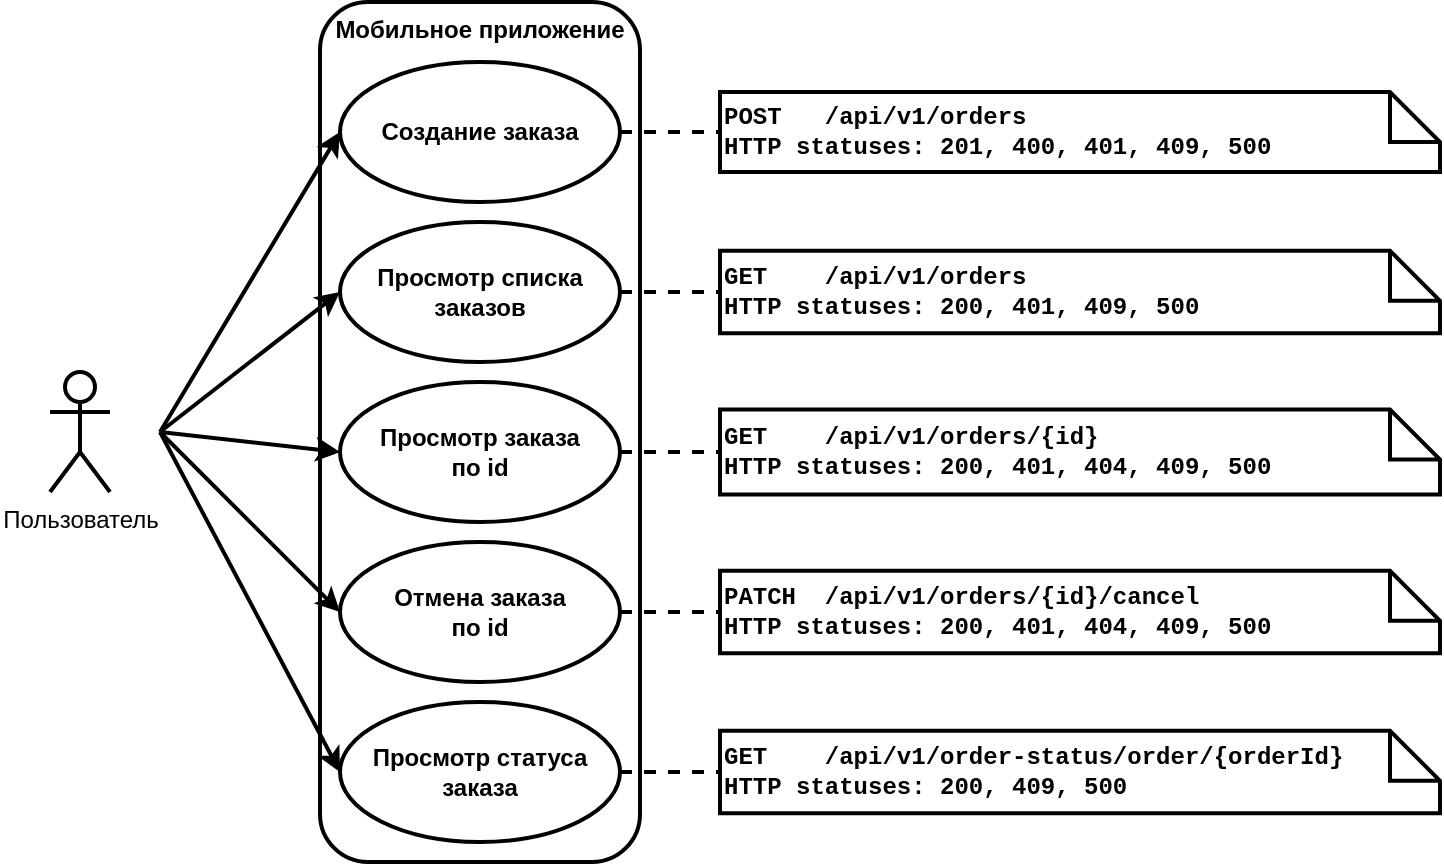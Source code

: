 <mxfile version="21.1.2" type="device">
  <diagram name="Page-1" id="Q4-CxTQ7Mwha1XIJfNH5">
    <mxGraphModel dx="1418" dy="828" grid="1" gridSize="10" guides="1" tooltips="1" connect="1" arrows="1" fold="1" page="1" pageScale="1" pageWidth="850" pageHeight="1100" math="0" shadow="0">
      <root>
        <mxCell id="0" />
        <mxCell id="1" parent="0" />
        <mxCell id="t9POVJm5YxXZwowacQ9W-9" value="&amp;nbsp;" style="html=1;whiteSpace=wrap;strokeColor=none;fillColor=none;strokeWidth=2;" parent="1" vertex="1">
          <mxGeometry x="40" y="195" width="80" height="120" as="geometry" />
        </mxCell>
        <mxCell id="t9POVJm5YxXZwowacQ9W-1" value="Пользователь" style="shape=umlActor;verticalLabelPosition=bottom;verticalAlign=top;html=1;strokeWidth=2;" parent="1" vertex="1">
          <mxGeometry x="65" y="225" width="30" height="60" as="geometry" />
        </mxCell>
        <mxCell id="t9POVJm5YxXZwowacQ9W-2" value="Мобильное приложение" style="html=1;whiteSpace=wrap;rounded=1;strokeWidth=2;fontStyle=1;verticalAlign=top;" parent="1" vertex="1">
          <mxGeometry x="200" y="40" width="160" height="430" as="geometry" />
        </mxCell>
        <mxCell id="t9POVJm5YxXZwowacQ9W-20" style="rounded=0;orthogonalLoop=1;jettySize=auto;html=1;exitX=1;exitY=0.5;exitDx=0;exitDy=0;entryX=0;entryY=0.5;entryDx=0;entryDy=0;entryPerimeter=0;dashed=1;strokeWidth=2;endArrow=none;endFill=0;" parent="1" source="t9POVJm5YxXZwowacQ9W-3" target="t9POVJm5YxXZwowacQ9W-15" edge="1">
          <mxGeometry relative="1" as="geometry" />
        </mxCell>
        <mxCell id="t9POVJm5YxXZwowacQ9W-3" value="Создание заказа" style="ellipse;whiteSpace=wrap;html=1;fontStyle=1;strokeWidth=2;" parent="1" vertex="1">
          <mxGeometry x="210" y="70" width="140" height="70" as="geometry" />
        </mxCell>
        <mxCell id="t9POVJm5YxXZwowacQ9W-21" style="rounded=0;orthogonalLoop=1;jettySize=auto;html=1;exitX=1;exitY=0.5;exitDx=0;exitDy=0;entryX=0;entryY=0.5;entryDx=0;entryDy=0;entryPerimeter=0;dashed=1;endArrow=none;endFill=0;strokeWidth=2;" parent="1" source="t9POVJm5YxXZwowacQ9W-4" target="t9POVJm5YxXZwowacQ9W-16" edge="1">
          <mxGeometry relative="1" as="geometry" />
        </mxCell>
        <mxCell id="t9POVJm5YxXZwowacQ9W-4" value="Просмотр списка заказов" style="ellipse;whiteSpace=wrap;html=1;fontStyle=1;strokeWidth=2;" parent="1" vertex="1">
          <mxGeometry x="210" y="150" width="140" height="70" as="geometry" />
        </mxCell>
        <mxCell id="t9POVJm5YxXZwowacQ9W-22" style="rounded=0;orthogonalLoop=1;jettySize=auto;html=1;exitX=1;exitY=0.5;exitDx=0;exitDy=0;entryX=0;entryY=0.5;entryDx=0;entryDy=0;entryPerimeter=0;dashed=1;strokeWidth=2;endArrow=none;endFill=0;" parent="1" source="t9POVJm5YxXZwowacQ9W-5" target="t9POVJm5YxXZwowacQ9W-17" edge="1">
          <mxGeometry relative="1" as="geometry" />
        </mxCell>
        <mxCell id="t9POVJm5YxXZwowacQ9W-5" value="Просмотр заказа&lt;br&gt;по id" style="ellipse;whiteSpace=wrap;html=1;fontStyle=1;strokeWidth=2;" parent="1" vertex="1">
          <mxGeometry x="210" y="230" width="140" height="70" as="geometry" />
        </mxCell>
        <mxCell id="t9POVJm5YxXZwowacQ9W-23" style="rounded=0;orthogonalLoop=1;jettySize=auto;html=1;exitX=1;exitY=0.5;exitDx=0;exitDy=0;entryX=0;entryY=0.5;entryDx=0;entryDy=0;entryPerimeter=0;dashed=1;endArrow=none;endFill=0;strokeWidth=2;" parent="1" source="t9POVJm5YxXZwowacQ9W-6" target="t9POVJm5YxXZwowacQ9W-18" edge="1">
          <mxGeometry relative="1" as="geometry" />
        </mxCell>
        <mxCell id="t9POVJm5YxXZwowacQ9W-6" value="Отмена заказа&lt;br&gt;по id" style="ellipse;whiteSpace=wrap;html=1;fontStyle=1;strokeWidth=2;" parent="1" vertex="1">
          <mxGeometry x="210" y="310" width="140" height="70" as="geometry" />
        </mxCell>
        <mxCell id="t9POVJm5YxXZwowacQ9W-24" style="rounded=0;orthogonalLoop=1;jettySize=auto;html=1;exitX=1;exitY=0.5;exitDx=0;exitDy=0;dashed=1;strokeWidth=2;endArrow=none;endFill=0;" parent="1" source="t9POVJm5YxXZwowacQ9W-7" target="t9POVJm5YxXZwowacQ9W-19" edge="1">
          <mxGeometry relative="1" as="geometry" />
        </mxCell>
        <mxCell id="t9POVJm5YxXZwowacQ9W-7" value="Просмотр статуса заказа" style="ellipse;whiteSpace=wrap;html=1;fontStyle=1;strokeWidth=2;" parent="1" vertex="1">
          <mxGeometry x="210" y="390" width="140" height="70" as="geometry" />
        </mxCell>
        <mxCell id="t9POVJm5YxXZwowacQ9W-10" style="rounded=0;orthogonalLoop=1;jettySize=auto;html=1;exitX=1;exitY=0.5;exitDx=0;exitDy=0;entryX=0;entryY=0.5;entryDx=0;entryDy=0;strokeWidth=2;" parent="1" source="t9POVJm5YxXZwowacQ9W-9" target="t9POVJm5YxXZwowacQ9W-3" edge="1">
          <mxGeometry relative="1" as="geometry" />
        </mxCell>
        <mxCell id="t9POVJm5YxXZwowacQ9W-11" style="rounded=0;orthogonalLoop=1;jettySize=auto;html=1;exitX=1;exitY=0.5;exitDx=0;exitDy=0;entryX=0;entryY=0.5;entryDx=0;entryDy=0;strokeWidth=2;" parent="1" source="t9POVJm5YxXZwowacQ9W-9" target="t9POVJm5YxXZwowacQ9W-4" edge="1">
          <mxGeometry relative="1" as="geometry" />
        </mxCell>
        <mxCell id="t9POVJm5YxXZwowacQ9W-12" style="rounded=0;orthogonalLoop=1;jettySize=auto;html=1;exitX=1;exitY=0.5;exitDx=0;exitDy=0;entryX=0;entryY=0.5;entryDx=0;entryDy=0;strokeWidth=2;" parent="1" source="t9POVJm5YxXZwowacQ9W-9" target="t9POVJm5YxXZwowacQ9W-5" edge="1">
          <mxGeometry relative="1" as="geometry" />
        </mxCell>
        <mxCell id="t9POVJm5YxXZwowacQ9W-13" style="rounded=0;orthogonalLoop=1;jettySize=auto;html=1;exitX=1;exitY=0.5;exitDx=0;exitDy=0;entryX=0;entryY=0.5;entryDx=0;entryDy=0;strokeWidth=2;" parent="1" source="t9POVJm5YxXZwowacQ9W-9" target="t9POVJm5YxXZwowacQ9W-6" edge="1">
          <mxGeometry relative="1" as="geometry" />
        </mxCell>
        <mxCell id="t9POVJm5YxXZwowacQ9W-14" style="rounded=0;orthogonalLoop=1;jettySize=auto;html=1;exitX=1;exitY=0.5;exitDx=0;exitDy=0;entryX=0;entryY=0.5;entryDx=0;entryDy=0;strokeWidth=2;" parent="1" source="t9POVJm5YxXZwowacQ9W-9" target="t9POVJm5YxXZwowacQ9W-7" edge="1">
          <mxGeometry relative="1" as="geometry" />
        </mxCell>
        <mxCell id="t9POVJm5YxXZwowacQ9W-15" value="POST&amp;nbsp; &amp;nbsp;/api/v1/orders&lt;br&gt;HTTP statuses: 201, 400, 401, 409, 500" style="shape=note2;boundedLbl=1;whiteSpace=wrap;html=1;size=25;verticalAlign=middle;align=left;strokeWidth=2;fontStyle=1;fontFamily=Courier New;" parent="1" vertex="1">
          <mxGeometry x="400" y="85" width="360" height="40" as="geometry" />
        </mxCell>
        <mxCell id="t9POVJm5YxXZwowacQ9W-16" value="GET&amp;nbsp; &amp;nbsp; /api/v1/orders&lt;br&gt;HTTP statuses: 200, 401, 409, 500" style="shape=note2;boundedLbl=1;whiteSpace=wrap;html=1;size=25;verticalAlign=middle;align=left;strokeWidth=2;fontStyle=1;fontFamily=Courier New;" parent="1" vertex="1">
          <mxGeometry x="400" y="164.38" width="360" height="41.25" as="geometry" />
        </mxCell>
        <mxCell id="t9POVJm5YxXZwowacQ9W-17" value="GET&amp;nbsp; &amp;nbsp; /api/v1/orders/{id}&lt;br&gt;HTTP statuses: 200, 401, 404, 409, 500" style="shape=note2;boundedLbl=1;whiteSpace=wrap;html=1;size=25;verticalAlign=middle;align=left;strokeWidth=2;fontStyle=1;fontFamily=Courier New;" parent="1" vertex="1">
          <mxGeometry x="400" y="243.75" width="360" height="42.5" as="geometry" />
        </mxCell>
        <mxCell id="t9POVJm5YxXZwowacQ9W-18" value="PATCH&amp;nbsp; /api/v1/orders/{id}/cancel&lt;br&gt;HTTP statuses: 200, 401, 404, 409, 500" style="shape=note2;boundedLbl=1;whiteSpace=wrap;html=1;size=25;verticalAlign=middle;align=left;strokeWidth=2;fontStyle=1;fontFamily=Courier New;" parent="1" vertex="1">
          <mxGeometry x="400" y="324.38" width="360" height="41.25" as="geometry" />
        </mxCell>
        <mxCell id="t9POVJm5YxXZwowacQ9W-19" value="GET&amp;nbsp; &amp;nbsp; /api/v1/order-status/order/{orderId}&lt;br&gt;HTTP statuses: 200, 409, 500" style="shape=note2;boundedLbl=1;whiteSpace=wrap;html=1;size=25;verticalAlign=middle;align=left;strokeWidth=2;fontStyle=1;fontFamily=Courier New;" parent="1" vertex="1">
          <mxGeometry x="400" y="404.38" width="360" height="41.25" as="geometry" />
        </mxCell>
      </root>
    </mxGraphModel>
  </diagram>
</mxfile>

